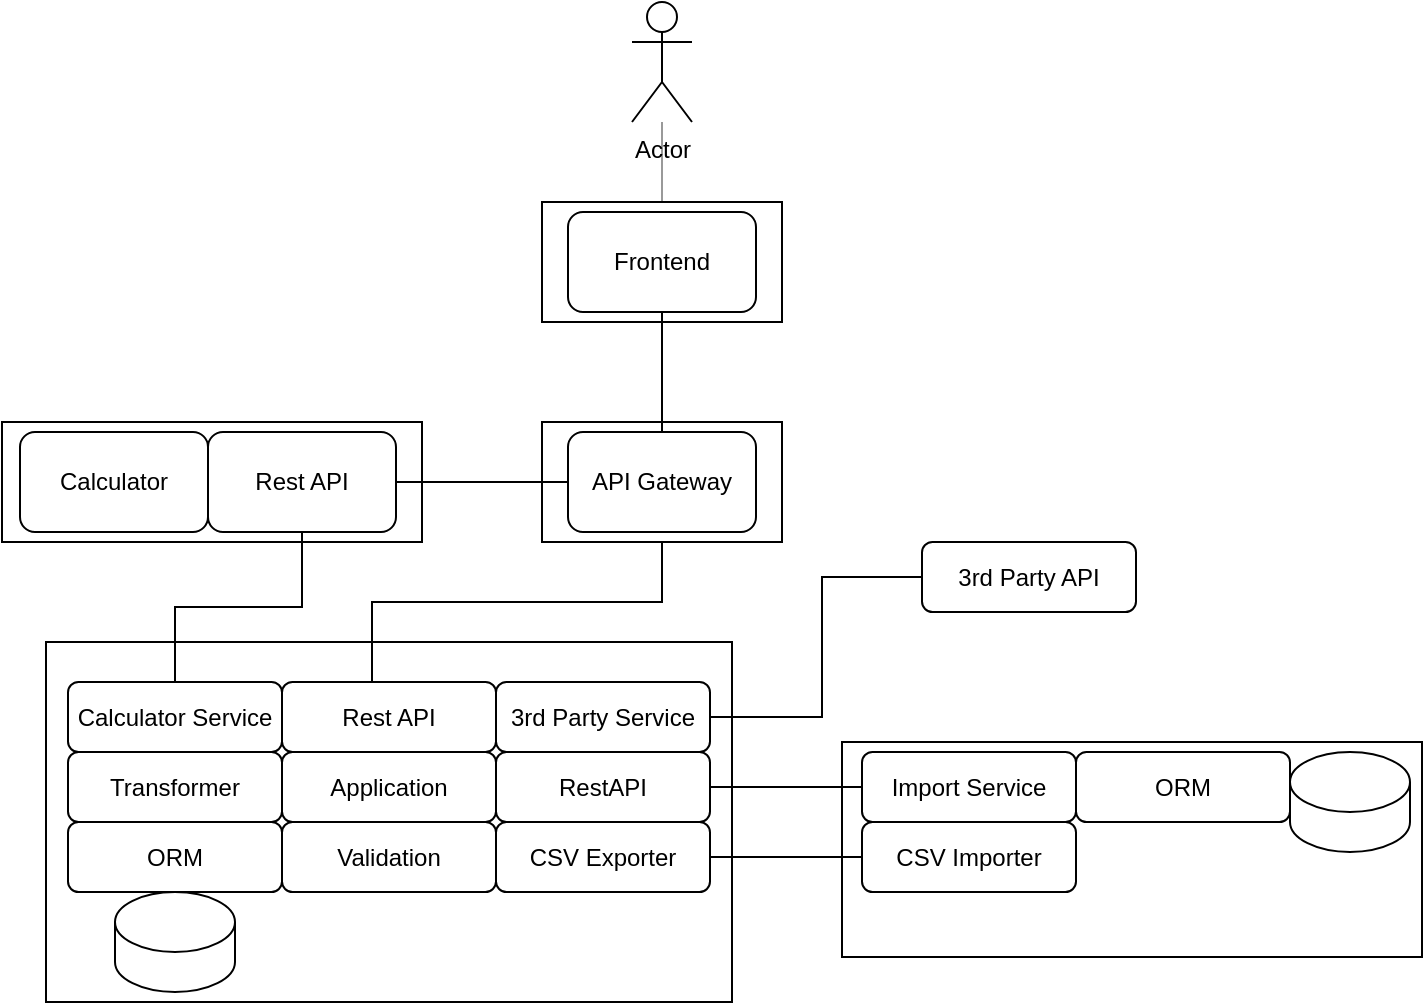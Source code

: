 <mxfile version="15.5.9" type="github">
  <diagram id="Qz5lyrTcZwH7CDV3pjeY" name="Page-1">
    <mxGraphModel dx="1426" dy="794" grid="1" gridSize="10" guides="1" tooltips="1" connect="1" arrows="1" fold="1" page="1" pageScale="1" pageWidth="827" pageHeight="1169" math="0" shadow="0">
      <root>
        <mxCell id="0" />
        <mxCell id="1" parent="0" />
        <mxCell id="-zgxbztw6Kt0W_d6xRQI-1" value="Actor" style="shape=umlActor;verticalLabelPosition=bottom;verticalAlign=top;html=1;outlineConnect=0;" vertex="1" parent="1">
          <mxGeometry x="425" y="30" width="30" height="60" as="geometry" />
        </mxCell>
        <mxCell id="-zgxbztw6Kt0W_d6xRQI-31" value="" style="edgeStyle=elbowEdgeStyle;rounded=0;orthogonalLoop=1;jettySize=auto;html=1;endArrow=none;endFill=0;opacity=40;" edge="1" parent="1" source="-zgxbztw6Kt0W_d6xRQI-2" target="-zgxbztw6Kt0W_d6xRQI-1">
          <mxGeometry relative="1" as="geometry" />
        </mxCell>
        <mxCell id="-zgxbztw6Kt0W_d6xRQI-2" value="" style="rounded=0;whiteSpace=wrap;html=1;" vertex="1" parent="1">
          <mxGeometry x="380" y="130" width="120" height="60" as="geometry" />
        </mxCell>
        <mxCell id="-zgxbztw6Kt0W_d6xRQI-3" value="Frontend" style="rounded=1;whiteSpace=wrap;html=1;" vertex="1" parent="1">
          <mxGeometry x="393" y="135" width="94" height="50" as="geometry" />
        </mxCell>
        <mxCell id="-zgxbztw6Kt0W_d6xRQI-5" value="" style="rounded=0;whiteSpace=wrap;html=1;" vertex="1" parent="1">
          <mxGeometry x="380" y="240" width="120" height="60" as="geometry" />
        </mxCell>
        <mxCell id="-zgxbztw6Kt0W_d6xRQI-6" value="API Gateway" style="rounded=1;whiteSpace=wrap;html=1;" vertex="1" parent="1">
          <mxGeometry x="393" y="245" width="94" height="50" as="geometry" />
        </mxCell>
        <mxCell id="-zgxbztw6Kt0W_d6xRQI-7" value="" style="rounded=0;whiteSpace=wrap;html=1;" vertex="1" parent="1">
          <mxGeometry x="110" y="240" width="210" height="60" as="geometry" />
        </mxCell>
        <mxCell id="-zgxbztw6Kt0W_d6xRQI-9" value="Calculator" style="rounded=1;whiteSpace=wrap;html=1;" vertex="1" parent="1">
          <mxGeometry x="119" y="245" width="94" height="50" as="geometry" />
        </mxCell>
        <mxCell id="-zgxbztw6Kt0W_d6xRQI-12" value="" style="rounded=0;whiteSpace=wrap;html=1;" vertex="1" parent="1">
          <mxGeometry x="132" y="350" width="343" height="180" as="geometry" />
        </mxCell>
        <mxCell id="-zgxbztw6Kt0W_d6xRQI-16" value="" style="edgeStyle=orthogonalEdgeStyle;rounded=0;orthogonalLoop=1;jettySize=auto;html=1;endArrow=none;endFill=0;entryX=0.5;entryY=1;entryDx=0;entryDy=0;exitX=0.5;exitY=0;exitDx=0;exitDy=0;" edge="1" parent="1" source="-zgxbztw6Kt0W_d6xRQI-15" target="-zgxbztw6Kt0W_d6xRQI-17">
          <mxGeometry relative="1" as="geometry">
            <mxPoint x="260" y="290" as="targetPoint" />
          </mxGeometry>
        </mxCell>
        <mxCell id="-zgxbztw6Kt0W_d6xRQI-18" value="" style="edgeStyle=orthogonalEdgeStyle;rounded=0;orthogonalLoop=1;jettySize=auto;html=1;endArrow=none;endFill=0;entryX=0.5;entryY=1;entryDx=0;entryDy=0;" edge="1" parent="1" source="-zgxbztw6Kt0W_d6xRQI-13" target="-zgxbztw6Kt0W_d6xRQI-5">
          <mxGeometry relative="1" as="geometry">
            <Array as="points">
              <mxPoint x="295" y="330" />
              <mxPoint x="440" y="330" />
            </Array>
          </mxGeometry>
        </mxCell>
        <mxCell id="-zgxbztw6Kt0W_d6xRQI-13" value="Rest API" style="rounded=1;whiteSpace=wrap;html=1;" vertex="1" parent="1">
          <mxGeometry x="250" y="370" width="107" height="35" as="geometry" />
        </mxCell>
        <mxCell id="-zgxbztw6Kt0W_d6xRQI-14" value="" style="edgeStyle=orthogonalEdgeStyle;rounded=0;orthogonalLoop=1;jettySize=auto;html=1;endArrow=none;endFill=0;entryX=1;entryY=0.5;entryDx=0;entryDy=0;" edge="1" parent="1" source="-zgxbztw6Kt0W_d6xRQI-6" target="-zgxbztw6Kt0W_d6xRQI-17">
          <mxGeometry relative="1" as="geometry">
            <mxPoint x="307" y="267.5" as="targetPoint" />
          </mxGeometry>
        </mxCell>
        <mxCell id="-zgxbztw6Kt0W_d6xRQI-15" value="Calculator Service" style="rounded=1;whiteSpace=wrap;html=1;" vertex="1" parent="1">
          <mxGeometry x="143" y="370" width="107" height="35" as="geometry" />
        </mxCell>
        <mxCell id="-zgxbztw6Kt0W_d6xRQI-17" value="Rest API" style="rounded=1;whiteSpace=wrap;html=1;" vertex="1" parent="1">
          <mxGeometry x="213" y="245" width="94" height="50" as="geometry" />
        </mxCell>
        <mxCell id="-zgxbztw6Kt0W_d6xRQI-19" value="3rd Party Service" style="rounded=1;whiteSpace=wrap;html=1;" vertex="1" parent="1">
          <mxGeometry x="357" y="370" width="107" height="35" as="geometry" />
        </mxCell>
        <mxCell id="-zgxbztw6Kt0W_d6xRQI-22" value="" style="edgeStyle=elbowEdgeStyle;endArrow=none;html=1;rounded=0;endFill=0;exitX=1;exitY=0.5;exitDx=0;exitDy=0;entryX=0;entryY=0.5;entryDx=0;entryDy=0;" edge="1" parent="1" source="-zgxbztw6Kt0W_d6xRQI-19" target="-zgxbztw6Kt0W_d6xRQI-20">
          <mxGeometry width="50" height="50" relative="1" as="geometry">
            <mxPoint x="450" y="390" as="sourcePoint" />
            <mxPoint x="550" y="360" as="targetPoint" />
            <Array as="points">
              <mxPoint x="520" y="350" />
            </Array>
          </mxGeometry>
        </mxCell>
        <mxCell id="-zgxbztw6Kt0W_d6xRQI-20" value="3rd Party API" style="rounded=1;whiteSpace=wrap;html=1;" vertex="1" parent="1">
          <mxGeometry x="570" y="300" width="107" height="35" as="geometry" />
        </mxCell>
        <mxCell id="-zgxbztw6Kt0W_d6xRQI-23" value="CSV Exporter" style="rounded=1;whiteSpace=wrap;html=1;" vertex="1" parent="1">
          <mxGeometry x="357" y="440" width="107" height="35" as="geometry" />
        </mxCell>
        <mxCell id="-zgxbztw6Kt0W_d6xRQI-24" value="" style="shape=cylinder3;whiteSpace=wrap;html=1;boundedLbl=1;backgroundOutline=1;size=15;" vertex="1" parent="1">
          <mxGeometry x="166.5" y="475" width="60" height="50" as="geometry" />
        </mxCell>
        <mxCell id="-zgxbztw6Kt0W_d6xRQI-25" value="Validation" style="rounded=1;whiteSpace=wrap;html=1;" vertex="1" parent="1">
          <mxGeometry x="250" y="440" width="107" height="35" as="geometry" />
        </mxCell>
        <mxCell id="-zgxbztw6Kt0W_d6xRQI-26" value="ORM" style="rounded=1;whiteSpace=wrap;html=1;" vertex="1" parent="1">
          <mxGeometry x="143" y="440" width="107" height="35" as="geometry" />
        </mxCell>
        <mxCell id="-zgxbztw6Kt0W_d6xRQI-27" value="RestAPI" style="rounded=1;whiteSpace=wrap;html=1;" vertex="1" parent="1">
          <mxGeometry x="357" y="405" width="107" height="35" as="geometry" />
        </mxCell>
        <mxCell id="-zgxbztw6Kt0W_d6xRQI-28" value="Application" style="rounded=1;whiteSpace=wrap;html=1;" vertex="1" parent="1">
          <mxGeometry x="250" y="405" width="107" height="35" as="geometry" />
        </mxCell>
        <mxCell id="-zgxbztw6Kt0W_d6xRQI-29" value="Transformer" style="rounded=1;whiteSpace=wrap;html=1;" vertex="1" parent="1">
          <mxGeometry x="143" y="405" width="107" height="35" as="geometry" />
        </mxCell>
        <mxCell id="-zgxbztw6Kt0W_d6xRQI-30" value="" style="edgeStyle=elbowEdgeStyle;rounded=0;orthogonalLoop=1;jettySize=auto;html=1;endArrow=none;endFill=0;" edge="1" parent="1" source="-zgxbztw6Kt0W_d6xRQI-3" target="-zgxbztw6Kt0W_d6xRQI-6">
          <mxGeometry relative="1" as="geometry" />
        </mxCell>
        <mxCell id="-zgxbztw6Kt0W_d6xRQI-33" value="" style="rounded=0;whiteSpace=wrap;html=1;" vertex="1" parent="1">
          <mxGeometry x="530" y="400" width="290" height="107.5" as="geometry" />
        </mxCell>
        <mxCell id="-zgxbztw6Kt0W_d6xRQI-40" value="" style="edgeStyle=elbowEdgeStyle;rounded=0;orthogonalLoop=1;jettySize=auto;html=1;endArrow=none;endFill=0;" edge="1" parent="1" source="-zgxbztw6Kt0W_d6xRQI-34" target="-zgxbztw6Kt0W_d6xRQI-27">
          <mxGeometry relative="1" as="geometry" />
        </mxCell>
        <mxCell id="-zgxbztw6Kt0W_d6xRQI-34" value="Import Service" style="rounded=1;whiteSpace=wrap;html=1;" vertex="1" parent="1">
          <mxGeometry x="540" y="405" width="107" height="35" as="geometry" />
        </mxCell>
        <mxCell id="-zgxbztw6Kt0W_d6xRQI-35" value="ORM" style="rounded=1;whiteSpace=wrap;html=1;" vertex="1" parent="1">
          <mxGeometry x="647" y="405" width="107" height="35" as="geometry" />
        </mxCell>
        <mxCell id="-zgxbztw6Kt0W_d6xRQI-42" value="" style="edgeStyle=elbowEdgeStyle;rounded=0;orthogonalLoop=1;jettySize=auto;html=1;endArrow=none;endFill=0;entryX=1;entryY=0.5;entryDx=0;entryDy=0;" edge="1" parent="1" source="-zgxbztw6Kt0W_d6xRQI-39" target="-zgxbztw6Kt0W_d6xRQI-23">
          <mxGeometry relative="1" as="geometry" />
        </mxCell>
        <mxCell id="-zgxbztw6Kt0W_d6xRQI-39" value="CSV Importer" style="rounded=1;whiteSpace=wrap;html=1;" vertex="1" parent="1">
          <mxGeometry x="540" y="440" width="107" height="35" as="geometry" />
        </mxCell>
        <mxCell id="-zgxbztw6Kt0W_d6xRQI-43" value="" style="shape=cylinder3;whiteSpace=wrap;html=1;boundedLbl=1;backgroundOutline=1;size=15;" vertex="1" parent="1">
          <mxGeometry x="754" y="405" width="60" height="50" as="geometry" />
        </mxCell>
      </root>
    </mxGraphModel>
  </diagram>
</mxfile>
